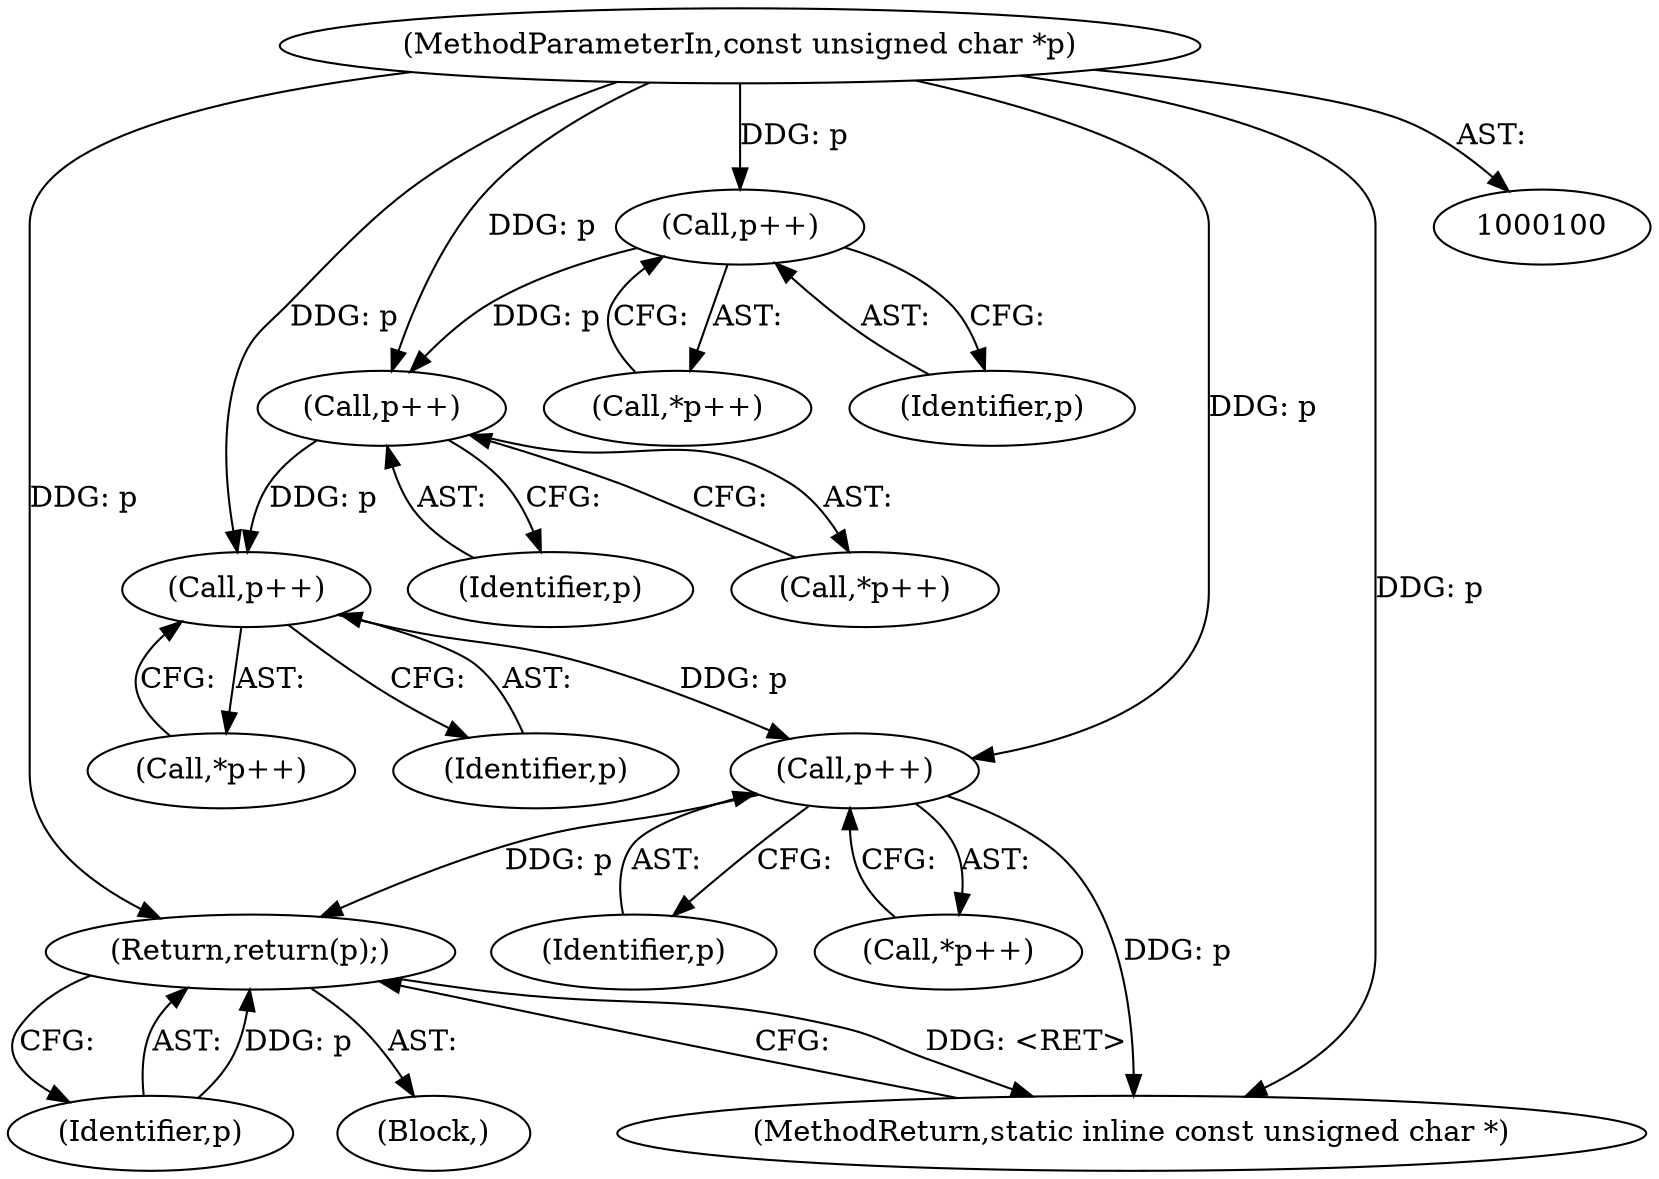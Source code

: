 digraph "1_ImageMagick_d8ab7f046587f2e9f734b687ba7e6e10147c294b_1@pointer" {
"1000141" [label="(Call,p++)"];
"1000131" [label="(Call,p++)"];
"1000121" [label="(Call,p++)"];
"1000111" [label="(Call,p++)"];
"1000101" [label="(MethodParameterIn,const unsigned char *p)"];
"1000144" [label="(Return,return(p);)"];
"1000140" [label="(Call,*p++)"];
"1000101" [label="(MethodParameterIn,const unsigned char *p)"];
"1000144" [label="(Return,return(p);)"];
"1000111" [label="(Call,p++)"];
"1000146" [label="(MethodReturn,static inline const unsigned char *)"];
"1000131" [label="(Call,p++)"];
"1000130" [label="(Call,*p++)"];
"1000110" [label="(Call,*p++)"];
"1000112" [label="(Identifier,p)"];
"1000122" [label="(Identifier,p)"];
"1000132" [label="(Identifier,p)"];
"1000141" [label="(Call,p++)"];
"1000120" [label="(Call,*p++)"];
"1000121" [label="(Call,p++)"];
"1000103" [label="(Block,)"];
"1000142" [label="(Identifier,p)"];
"1000145" [label="(Identifier,p)"];
"1000141" -> "1000140"  [label="AST: "];
"1000141" -> "1000142"  [label="CFG: "];
"1000142" -> "1000141"  [label="AST: "];
"1000140" -> "1000141"  [label="CFG: "];
"1000141" -> "1000146"  [label="DDG: p"];
"1000131" -> "1000141"  [label="DDG: p"];
"1000101" -> "1000141"  [label="DDG: p"];
"1000141" -> "1000144"  [label="DDG: p"];
"1000131" -> "1000130"  [label="AST: "];
"1000131" -> "1000132"  [label="CFG: "];
"1000132" -> "1000131"  [label="AST: "];
"1000130" -> "1000131"  [label="CFG: "];
"1000121" -> "1000131"  [label="DDG: p"];
"1000101" -> "1000131"  [label="DDG: p"];
"1000121" -> "1000120"  [label="AST: "];
"1000121" -> "1000122"  [label="CFG: "];
"1000122" -> "1000121"  [label="AST: "];
"1000120" -> "1000121"  [label="CFG: "];
"1000111" -> "1000121"  [label="DDG: p"];
"1000101" -> "1000121"  [label="DDG: p"];
"1000111" -> "1000110"  [label="AST: "];
"1000111" -> "1000112"  [label="CFG: "];
"1000112" -> "1000111"  [label="AST: "];
"1000110" -> "1000111"  [label="CFG: "];
"1000101" -> "1000111"  [label="DDG: p"];
"1000101" -> "1000100"  [label="AST: "];
"1000101" -> "1000146"  [label="DDG: p"];
"1000101" -> "1000144"  [label="DDG: p"];
"1000144" -> "1000103"  [label="AST: "];
"1000144" -> "1000145"  [label="CFG: "];
"1000145" -> "1000144"  [label="AST: "];
"1000146" -> "1000144"  [label="CFG: "];
"1000144" -> "1000146"  [label="DDG: <RET>"];
"1000145" -> "1000144"  [label="DDG: p"];
}

